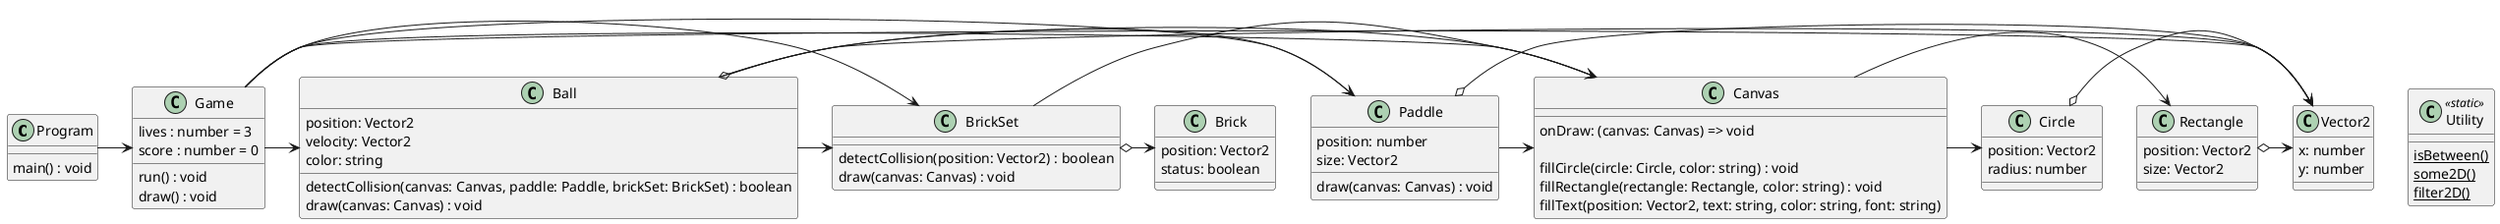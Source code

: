 @startuml

class Program {
    main() : void
}
class Game {
    lives : number = 3
    score : number = 0
    run() : void
    draw() : void
}
class Ball {
    position: Vector2
    velocity: Vector2
    color: string
    detectCollision(canvas: Canvas, paddle: Paddle, brickSet: BrickSet) : boolean
    draw(canvas: Canvas) : void
}
class BrickSet {
    detectCollision(position: Vector2) : boolean
    draw(canvas: Canvas) : void
}
class Brick {
    position: Vector2
    status: boolean
}
class Paddle {
    position: number
    size: Vector2
    draw(canvas: Canvas) : void
}
class Canvas {
    onDraw: (canvas: Canvas) => void

    fillCircle(circle: Circle, color: string) : void
    fillRectangle(rectangle: Rectangle, color: string) : void
    fillText(position: Vector2, text: string, color: string, font: string)
}
class Rectangle {
    position: Vector2
    size: Vector2
}
class Circle {
    position: Vector2
    radius: number
}
class Vector2 {
    x: number
    y: number
}
class Utility <<static>> {
    {static} isBetween()
    {static} some2D()
    {static} filter2D()
}
Program -> Game
Canvas -> Rectangle
Canvas -> Circle
Circle o-> Vector2
Rectangle o-> Vector2
Paddle o-> Vector2
Paddle -> Canvas
BrickSet o-> Brick
BrickSet -> Canvas
Ball o-> Vector2
Ball -> Canvas
Ball -> BrickSet
Ball -> Paddle
Game -> Vector2
Game -> Canvas
Game -> BrickSet
Game -> Paddle
Game -> Ball

@enduml
